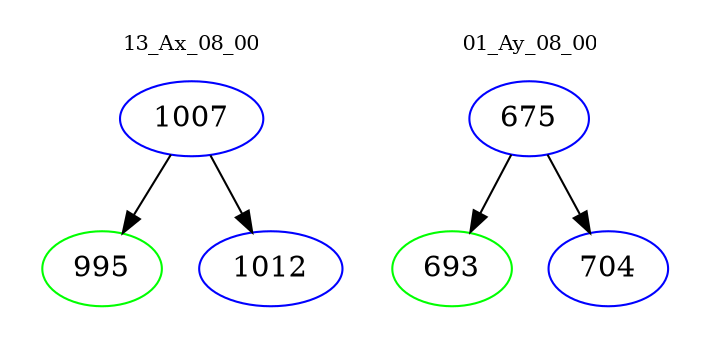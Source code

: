digraph{
subgraph cluster_0 {
color = white
label = "13_Ax_08_00";
fontsize=10;
T0_1007 [label="1007", color="blue"]
T0_1007 -> T0_995 [color="black"]
T0_995 [label="995", color="green"]
T0_1007 -> T0_1012 [color="black"]
T0_1012 [label="1012", color="blue"]
}
subgraph cluster_1 {
color = white
label = "01_Ay_08_00";
fontsize=10;
T1_675 [label="675", color="blue"]
T1_675 -> T1_693 [color="black"]
T1_693 [label="693", color="green"]
T1_675 -> T1_704 [color="black"]
T1_704 [label="704", color="blue"]
}
}
